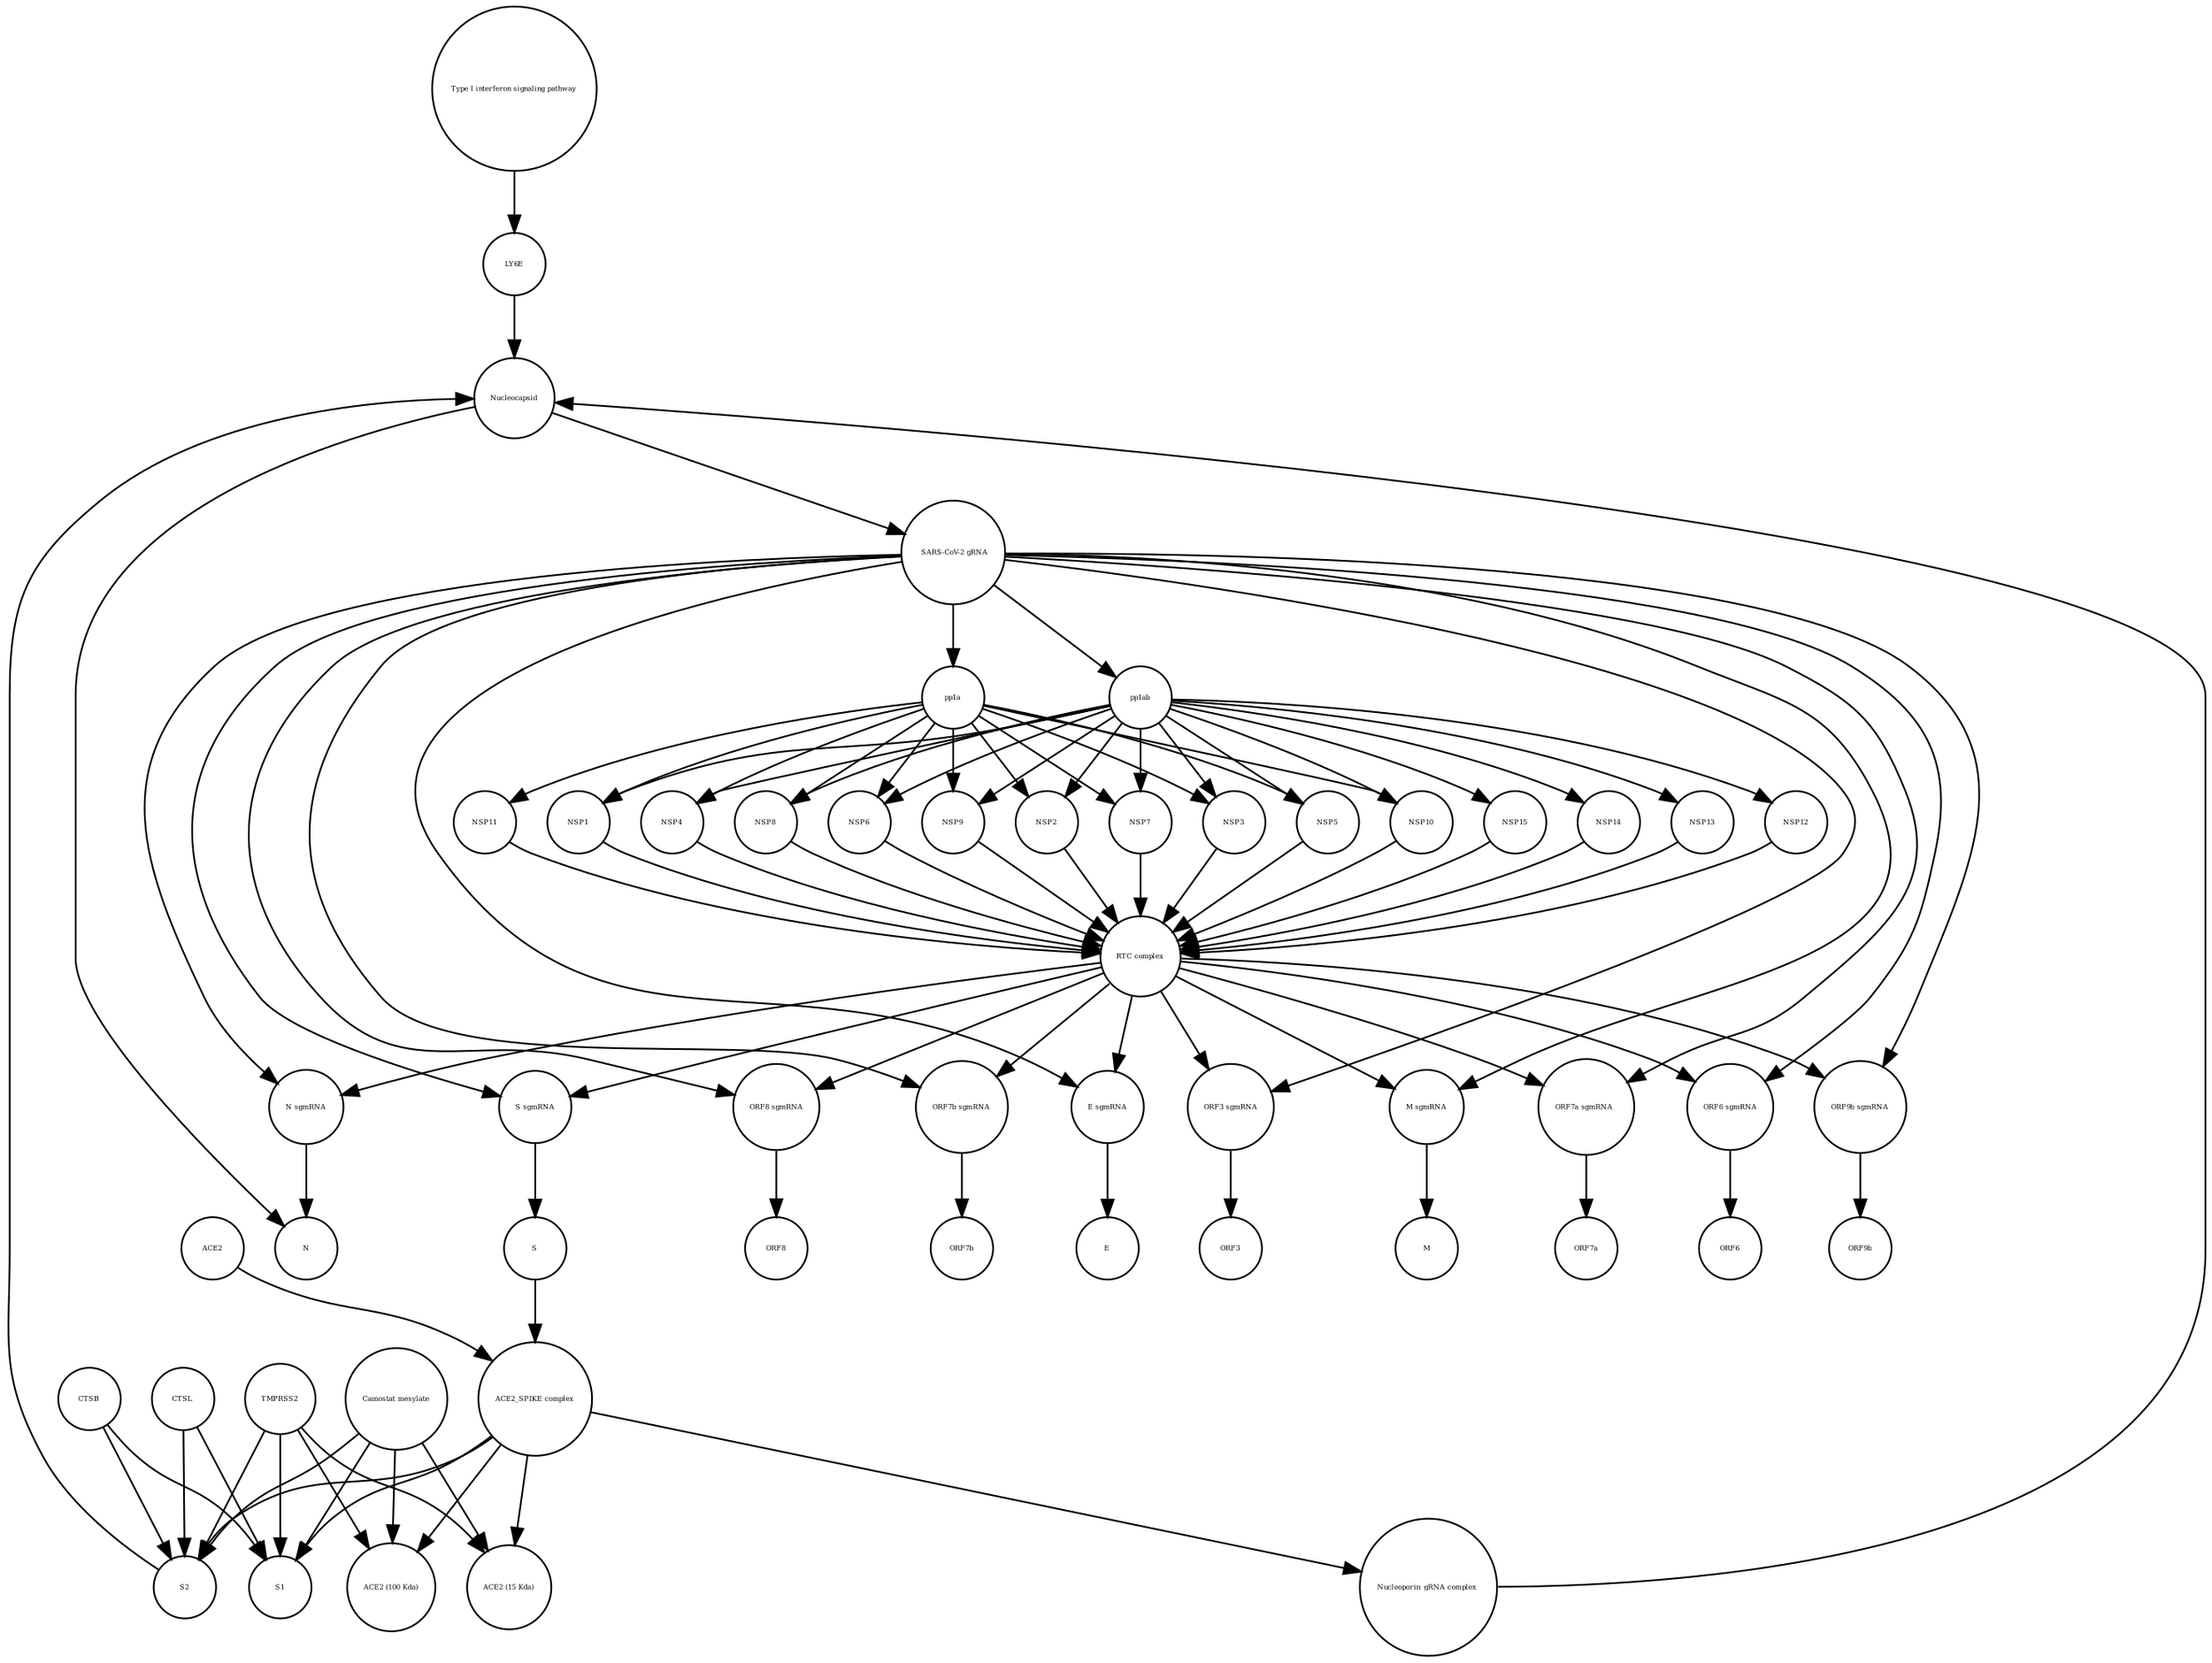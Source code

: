 strict digraph  {
"Type I interferon signaling pathway" [annotation="", bipartite=0, cls=phenotype, fontsize=4, label="Type I interferon signaling pathway", shape=circle];
LY6E [annotation="", bipartite=0, cls=macromolecule, fontsize=4, label=LY6E, shape=circle];
NSP15 [annotation="", bipartite=0, cls=macromolecule, fontsize=4, label=NSP15, shape=circle];
S1 [annotation="", bipartite=0, cls=macromolecule, fontsize=4, label=S1, shape=circle];
NSP3 [annotation="", bipartite=0, cls=macromolecule, fontsize=4, label=NSP3, shape=circle];
NSP5 [annotation="", bipartite=0, cls=macromolecule, fontsize=4, label=NSP5, shape=circle];
M [annotation="", bipartite=0, cls=macromolecule, fontsize=4, label=M, shape=circle];
S2 [annotation="", bipartite=0, cls=macromolecule, fontsize=4, label=S2, shape=circle];
"Camostat mesylate" [annotation="urn_miriam_pubchem.compound_2536", bipartite=0, cls="simple chemical", fontsize=4, label="Camostat mesylate", shape=circle];
NSP10 [annotation="", bipartite=0, cls=macromolecule, fontsize=4, label=NSP10, shape=circle];
"Nucleoporin_gRNA complex " [annotation="", bipartite=0, cls=complex, fontsize=4, label="Nucleoporin_gRNA complex ", shape=circle];
Nucleocapsid [annotation="", bipartite=0, cls=complex, fontsize=4, label=Nucleocapsid, shape=circle];
"N sgmRNA" [annotation="", bipartite=0, cls="nucleic acid feature", fontsize=4, label="N sgmRNA", shape=circle];
ORF9b [annotation="", bipartite=0, cls=macromolecule, fontsize=4, label=ORF9b, shape=circle];
"ORF8 sgmRNA" [annotation="", bipartite=0, cls="nucleic acid feature", fontsize=4, label="ORF8 sgmRNA", shape=circle];
ORF7b [annotation="", bipartite=0, cls=macromolecule, fontsize=4, label=ORF7b, shape=circle];
NSP1 [annotation="", bipartite=0, cls=macromolecule, fontsize=4, label=NSP1, shape=circle];
TMPRSS2 [annotation="", bipartite=0, cls=macromolecule, fontsize=4, label=TMPRSS2, shape=circle];
E [annotation="", bipartite=0, cls=macromolecule, fontsize=4, label=E, shape=circle];
pp1ab [annotation="", bipartite=0, cls=macromolecule, fontsize=4, label=pp1ab, shape=circle];
"ACE2_SPIKE complex" [annotation="", bipartite=0, cls=complex, fontsize=4, label="ACE2_SPIKE complex", shape=circle];
"ACE2 (15 Kda)" [annotation="", bipartite=0, cls=macromolecule, fontsize=4, label="ACE2 (15 Kda)", shape=circle];
ORF7a [annotation="", bipartite=0, cls=macromolecule, fontsize=4, label=ORF7a, shape=circle];
NSP4 [annotation="", bipartite=0, cls=macromolecule, fontsize=4, label=NSP4, shape=circle];
NSP8 [annotation="", bipartite=0, cls=macromolecule, fontsize=4, label=NSP8, shape=circle];
ORF3 [annotation="", bipartite=0, cls=macromolecule, fontsize=4, label=ORF3, shape=circle];
NSP14 [annotation="", bipartite=0, cls=macromolecule, fontsize=4, label=NSP14, shape=circle];
NSP6 [annotation="", bipartite=0, cls=macromolecule, fontsize=4, label=NSP6, shape=circle];
NSP11 [annotation="", bipartite=0, cls=macromolecule, fontsize=4, label=NSP11, shape=circle];
N [annotation="", bipartite=0, cls=macromolecule, fontsize=4, label=N, shape=circle];
ORF8 [annotation="", bipartite=0, cls=macromolecule, fontsize=4, label=ORF8, shape=circle];
S [annotation="", bipartite=0, cls=macromolecule, fontsize=4, label=S, shape=circle];
NSP9 [annotation="", bipartite=0, cls=macromolecule, fontsize=4, label=NSP9, shape=circle];
"ACE2 (100 Kda)" [annotation="", bipartite=0, cls=macromolecule, fontsize=4, label="ACE2 (100 Kda)", shape=circle];
"ORF7b sgmRNA" [annotation="", bipartite=0, cls="nucleic acid feature", fontsize=4, label="ORF7b sgmRNA", shape=circle];
CTSL [annotation="", bipartite=0, cls=macromolecule, fontsize=4, label=CTSL, shape=circle];
" SARS-CoV-2 gRNA" [annotation="", bipartite=0, cls="nucleic acid feature", fontsize=4, label=" SARS-CoV-2 gRNA", shape=circle];
"S sgmRNA" [annotation="", bipartite=0, cls="nucleic acid feature", fontsize=4, label="S sgmRNA", shape=circle];
ORF6 [annotation="", bipartite=0, cls=macromolecule, fontsize=4, label=ORF6, shape=circle];
NSP13 [annotation="", bipartite=0, cls=macromolecule, fontsize=4, label=NSP13, shape=circle];
pp1a [annotation="", bipartite=0, cls=macromolecule, fontsize=4, label=pp1a, shape=circle];
"E sgmRNA" [annotation="", bipartite=0, cls="nucleic acid feature", fontsize=4, label="E sgmRNA", shape=circle];
"ORF3 sgmRNA" [annotation="", bipartite=0, cls="nucleic acid feature", fontsize=4, label="ORF3 sgmRNA", shape=circle];
NSP12 [annotation="", bipartite=0, cls=macromolecule, fontsize=4, label=NSP12, shape=circle];
ACE2 [annotation="", bipartite=0, cls=macromolecule, fontsize=4, label=ACE2, shape=circle];
CTSB [annotation="", bipartite=0, cls=macromolecule, fontsize=4, label=CTSB, shape=circle];
"M sgmRNA" [annotation="", bipartite=0, cls="nucleic acid feature", fontsize=4, label="M sgmRNA", shape=circle];
NSP2 [annotation="", bipartite=0, cls=macromolecule, fontsize=4, label=NSP2, shape=circle];
"ORF7a sgmRNA_" [annotation="", bipartite=0, cls="nucleic acid feature", fontsize=4, label="ORF7a sgmRNA_", shape=circle];
"RTC complex" [annotation="", bipartite=0, cls=complex, fontsize=4, label="RTC complex", shape=circle];
NSP7 [annotation="", bipartite=0, cls=macromolecule, fontsize=4, label=NSP7, shape=circle];
"ORF6 sgmRNA" [annotation="", bipartite=0, cls="nucleic acid feature", fontsize=4, label="ORF6 sgmRNA", shape=circle];
"ORF9b sgmRNA" [annotation="", bipartite=0, cls="nucleic acid feature", fontsize=4, label="ORF9b sgmRNA", shape=circle];
"Type I interferon signaling pathway" -> LY6E  [annotation="", interaction_type=stimulation];
LY6E -> Nucleocapsid  [annotation="urn_miriam_doi_10.1101%2F2020.03.05.979260|urn_miriam_doi_10.1101%2F2020.04.02.021469", interaction_type=inhibition];
NSP15 -> "RTC complex"  [annotation="", interaction_type=production];
NSP3 -> "RTC complex"  [annotation="", interaction_type=production];
NSP5 -> "RTC complex"  [annotation="", interaction_type=production];
S2 -> Nucleocapsid  [annotation="urn_miriam_doi_10.1101%2F2020.03.05.979260|urn_miriam_doi_10.1101%2F2020.04.02.021469", interaction_type=stimulation];
"Camostat mesylate" -> S2  [annotation="urn_miriam_pubmed_32142651|urn_miriam_pubmed_32094589|urn_miriam_pubmed_24227843", interaction_type=inhibition];
"Camostat mesylate" -> "ACE2 (100 Kda)"  [annotation="urn_miriam_pubmed_32142651|urn_miriam_pubmed_32094589|urn_miriam_pubmed_24227843", interaction_type=inhibition];
"Camostat mesylate" -> "ACE2 (15 Kda)"  [annotation="urn_miriam_pubmed_32142651|urn_miriam_pubmed_32094589|urn_miriam_pubmed_24227843", interaction_type=inhibition];
"Camostat mesylate" -> S1  [annotation="urn_miriam_pubmed_32142651|urn_miriam_pubmed_32094589|urn_miriam_pubmed_24227843", interaction_type=inhibition];
NSP10 -> "RTC complex"  [annotation="", interaction_type=production];
"Nucleoporin_gRNA complex " -> Nucleocapsid  [annotation="", interaction_type=production];
Nucleocapsid -> " SARS-CoV-2 gRNA"  [annotation="", interaction_type=production];
Nucleocapsid -> N  [annotation="", interaction_type=production];
"N sgmRNA" -> N  [annotation="", interaction_type=production];
"ORF8 sgmRNA" -> ORF8  [annotation="", interaction_type=production];
NSP1 -> "RTC complex"  [annotation="", interaction_type=production];
TMPRSS2 -> S2  [annotation="urn_miriam_pubmed_32142651|urn_miriam_pubmed_32094589|urn_miriam_pubmed_24227843", interaction_type=catalysis];
TMPRSS2 -> "ACE2 (100 Kda)"  [annotation="urn_miriam_pubmed_32142651|urn_miriam_pubmed_32094589|urn_miriam_pubmed_24227843", interaction_type=catalysis];
TMPRSS2 -> "ACE2 (15 Kda)"  [annotation="urn_miriam_pubmed_32142651|urn_miriam_pubmed_32094589|urn_miriam_pubmed_24227843", interaction_type=catalysis];
TMPRSS2 -> S1  [annotation="urn_miriam_pubmed_32142651|urn_miriam_pubmed_32094589|urn_miriam_pubmed_24227843", interaction_type=catalysis];
pp1ab -> NSP15  [annotation=urn_miriam_pubmed_31226023, interaction_type=catalysis];
pp1ab -> NSP2  [annotation=urn_miriam_pubmed_31226023, interaction_type=catalysis];
pp1ab -> NSP1  [annotation=urn_miriam_pubmed_31226023, interaction_type=catalysis];
pp1ab -> NSP9  [annotation=urn_miriam_pubmed_31226023, interaction_type=catalysis];
pp1ab -> NSP3  [annotation=urn_miriam_pubmed_31226023, interaction_type=catalysis];
pp1ab -> NSP5  [annotation=urn_miriam_pubmed_31226023, interaction_type=catalysis];
pp1ab -> NSP8  [annotation=urn_miriam_pubmed_31226023, interaction_type=catalysis];
pp1ab -> NSP13  [annotation=urn_miriam_pubmed_31226023, interaction_type=catalysis];
pp1ab -> NSP10  [annotation=urn_miriam_pubmed_31226023, interaction_type=catalysis];
pp1ab -> NSP7  [annotation=urn_miriam_pubmed_31226023, interaction_type=catalysis];
pp1ab -> NSP4  [annotation=urn_miriam_pubmed_31226023, interaction_type=catalysis];
pp1ab -> NSP12  [annotation=urn_miriam_pubmed_31226023, interaction_type=catalysis];
pp1ab -> NSP6  [annotation=urn_miriam_pubmed_31226023, interaction_type=catalysis];
pp1ab -> NSP14  [annotation=urn_miriam_pubmed_31226023, interaction_type=catalysis];
"ACE2_SPIKE complex" -> "Nucleoporin_gRNA complex "  [annotation="urn_miriam_pubmed_32142651|urn_miriam_pubmed_32094589", interaction_type=stimulation];
"ACE2_SPIKE complex" -> S1  [annotation="", interaction_type=production];
"ACE2_SPIKE complex" -> "ACE2 (100 Kda)"  [annotation="", interaction_type=production];
"ACE2_SPIKE complex" -> S2  [annotation="", interaction_type=production];
"ACE2_SPIKE complex" -> "ACE2 (15 Kda)"  [annotation="", interaction_type=production];
NSP4 -> "RTC complex"  [annotation="", interaction_type=production];
NSP8 -> "RTC complex"  [annotation="", interaction_type=production];
NSP14 -> "RTC complex"  [annotation="", interaction_type=production];
NSP6 -> "RTC complex"  [annotation="", interaction_type=production];
NSP11 -> "RTC complex"  [annotation="", interaction_type=production];
S -> "ACE2_SPIKE complex"  [annotation="", interaction_type=production];
NSP9 -> "RTC complex"  [annotation="", interaction_type=production];
"ORF7b sgmRNA" -> ORF7b  [annotation="", interaction_type=production];
CTSL -> S2  [annotation=urn_miriam_pubmed_32142651, interaction_type=catalysis];
CTSL -> S1  [annotation=urn_miriam_pubmed_32142651, interaction_type=catalysis];
" SARS-CoV-2 gRNA" -> pp1ab  [annotation="", interaction_type=production];
" SARS-CoV-2 gRNA" -> "M sgmRNA"  [annotation="", interaction_type=production];
" SARS-CoV-2 gRNA" -> "ORF8 sgmRNA"  [annotation="", interaction_type=production];
" SARS-CoV-2 gRNA" -> "ORF7a sgmRNA_"  [annotation="", interaction_type=production];
" SARS-CoV-2 gRNA" -> "ORF7b sgmRNA"  [annotation="", interaction_type=production];
" SARS-CoV-2 gRNA" -> "S sgmRNA"  [annotation="", interaction_type=production];
" SARS-CoV-2 gRNA" -> "E sgmRNA"  [annotation="", interaction_type=production];
" SARS-CoV-2 gRNA" -> "ORF3 sgmRNA"  [annotation="", interaction_type=production];
" SARS-CoV-2 gRNA" -> "ORF6 sgmRNA"  [annotation="", interaction_type=production];
" SARS-CoV-2 gRNA" -> "N sgmRNA"  [annotation="", interaction_type=production];
" SARS-CoV-2 gRNA" -> "ORF9b sgmRNA"  [annotation="", interaction_type=production];
" SARS-CoV-2 gRNA" -> pp1a  [annotation="", interaction_type=production];
"S sgmRNA" -> S  [annotation="", interaction_type=production];
NSP13 -> "RTC complex"  [annotation="", interaction_type=production];
pp1a -> NSP11  [annotation=urn_miriam_pubmed_31226023, interaction_type=catalysis];
pp1a -> NSP2  [annotation=urn_miriam_pubmed_31226023, interaction_type=catalysis];
pp1a -> NSP1  [annotation=urn_miriam_pubmed_31226023, interaction_type=catalysis];
pp1a -> NSP9  [annotation=urn_miriam_pubmed_31226023, interaction_type=catalysis];
pp1a -> NSP3  [annotation=urn_miriam_pubmed_31226023, interaction_type=catalysis];
pp1a -> NSP5  [annotation=urn_miriam_pubmed_31226023, interaction_type=catalysis];
pp1a -> NSP8  [annotation=urn_miriam_pubmed_31226023, interaction_type=catalysis];
pp1a -> NSP10  [annotation=urn_miriam_pubmed_31226023, interaction_type=catalysis];
pp1a -> NSP7  [annotation=urn_miriam_pubmed_31226023, interaction_type=catalysis];
pp1a -> NSP4  [annotation=urn_miriam_pubmed_31226023, interaction_type=catalysis];
pp1a -> NSP6  [annotation=urn_miriam_pubmed_31226023, interaction_type=catalysis];
"E sgmRNA" -> E  [annotation="", interaction_type=production];
"ORF3 sgmRNA" -> ORF3  [annotation="", interaction_type=production];
NSP12 -> "RTC complex"  [annotation="", interaction_type=production];
ACE2 -> "ACE2_SPIKE complex"  [annotation="", interaction_type=production];
CTSB -> S2  [annotation=urn_miriam_pubmed_32142651, interaction_type=catalysis];
CTSB -> S1  [annotation=urn_miriam_pubmed_32142651, interaction_type=catalysis];
"M sgmRNA" -> M  [annotation="", interaction_type=production];
NSP2 -> "RTC complex"  [annotation="", interaction_type=production];
"ORF7a sgmRNA_" -> ORF7a  [annotation="", interaction_type=production];
"RTC complex" -> "M sgmRNA"  [annotation=urn_miriam_pubmed_31226023, interaction_type="necessary stimulation"];
"RTC complex" -> "ORF8 sgmRNA"  [annotation=urn_miriam_pubmed_31226023, interaction_type="necessary stimulation"];
"RTC complex" -> "ORF7a sgmRNA_"  [annotation=urn_miriam_pubmed_31226023, interaction_type="necessary stimulation"];
"RTC complex" -> "ORF7b sgmRNA"  [annotation=urn_miriam_pubmed_31226023, interaction_type="necessary stimulation"];
"RTC complex" -> "S sgmRNA"  [annotation=urn_miriam_pubmed_31226023, interaction_type="necessary stimulation"];
"RTC complex" -> "E sgmRNA"  [annotation=urn_miriam_pubmed_31226023, interaction_type="necessary stimulation"];
"RTC complex" -> "ORF3 sgmRNA"  [annotation=urn_miriam_pubmed_31226023, interaction_type="necessary stimulation"];
"RTC complex" -> "ORF6 sgmRNA"  [annotation=urn_miriam_pubmed_31226023, interaction_type="necessary stimulation"];
"RTC complex" -> "N sgmRNA"  [annotation=urn_miriam_pubmed_31226023, interaction_type="necessary stimulation"];
"RTC complex" -> "ORF9b sgmRNA"  [annotation=urn_miriam_pubmed_31226023, interaction_type="necessary stimulation"];
NSP7 -> "RTC complex"  [annotation="", interaction_type=production];
"ORF6 sgmRNA" -> ORF6  [annotation="", interaction_type=production];
"ORF9b sgmRNA" -> ORF9b  [annotation="", interaction_type=production];
}
